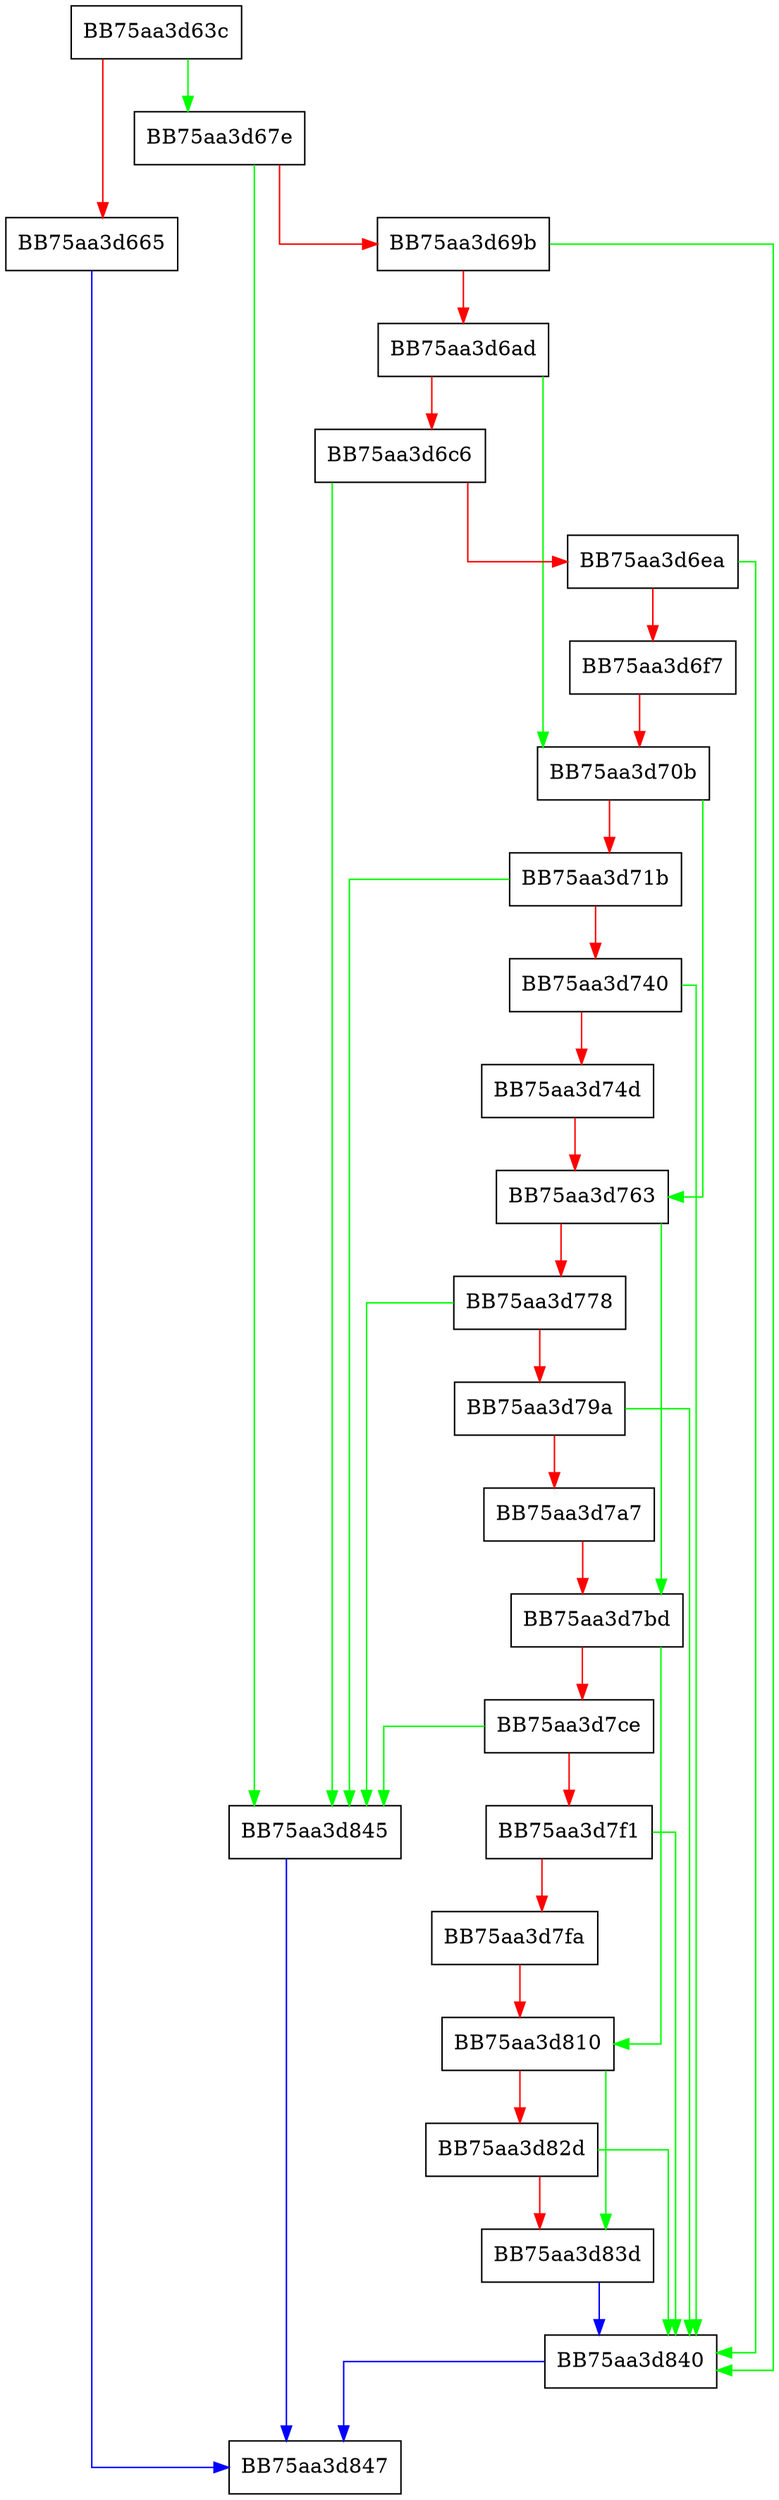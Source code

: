 digraph setHours {
  node [shape="box"];
  graph [splines=ortho];
  BB75aa3d63c -> BB75aa3d67e [color="green"];
  BB75aa3d63c -> BB75aa3d665 [color="red"];
  BB75aa3d665 -> BB75aa3d847 [color="blue"];
  BB75aa3d67e -> BB75aa3d845 [color="green"];
  BB75aa3d67e -> BB75aa3d69b [color="red"];
  BB75aa3d69b -> BB75aa3d840 [color="green"];
  BB75aa3d69b -> BB75aa3d6ad [color="red"];
  BB75aa3d6ad -> BB75aa3d70b [color="green"];
  BB75aa3d6ad -> BB75aa3d6c6 [color="red"];
  BB75aa3d6c6 -> BB75aa3d845 [color="green"];
  BB75aa3d6c6 -> BB75aa3d6ea [color="red"];
  BB75aa3d6ea -> BB75aa3d840 [color="green"];
  BB75aa3d6ea -> BB75aa3d6f7 [color="red"];
  BB75aa3d6f7 -> BB75aa3d70b [color="red"];
  BB75aa3d70b -> BB75aa3d763 [color="green"];
  BB75aa3d70b -> BB75aa3d71b [color="red"];
  BB75aa3d71b -> BB75aa3d845 [color="green"];
  BB75aa3d71b -> BB75aa3d740 [color="red"];
  BB75aa3d740 -> BB75aa3d840 [color="green"];
  BB75aa3d740 -> BB75aa3d74d [color="red"];
  BB75aa3d74d -> BB75aa3d763 [color="red"];
  BB75aa3d763 -> BB75aa3d7bd [color="green"];
  BB75aa3d763 -> BB75aa3d778 [color="red"];
  BB75aa3d778 -> BB75aa3d845 [color="green"];
  BB75aa3d778 -> BB75aa3d79a [color="red"];
  BB75aa3d79a -> BB75aa3d840 [color="green"];
  BB75aa3d79a -> BB75aa3d7a7 [color="red"];
  BB75aa3d7a7 -> BB75aa3d7bd [color="red"];
  BB75aa3d7bd -> BB75aa3d810 [color="green"];
  BB75aa3d7bd -> BB75aa3d7ce [color="red"];
  BB75aa3d7ce -> BB75aa3d845 [color="green"];
  BB75aa3d7ce -> BB75aa3d7f1 [color="red"];
  BB75aa3d7f1 -> BB75aa3d840 [color="green"];
  BB75aa3d7f1 -> BB75aa3d7fa [color="red"];
  BB75aa3d7fa -> BB75aa3d810 [color="red"];
  BB75aa3d810 -> BB75aa3d83d [color="green"];
  BB75aa3d810 -> BB75aa3d82d [color="red"];
  BB75aa3d82d -> BB75aa3d840 [color="green"];
  BB75aa3d82d -> BB75aa3d83d [color="red"];
  BB75aa3d83d -> BB75aa3d840 [color="blue"];
  BB75aa3d840 -> BB75aa3d847 [color="blue"];
  BB75aa3d845 -> BB75aa3d847 [color="blue"];
}